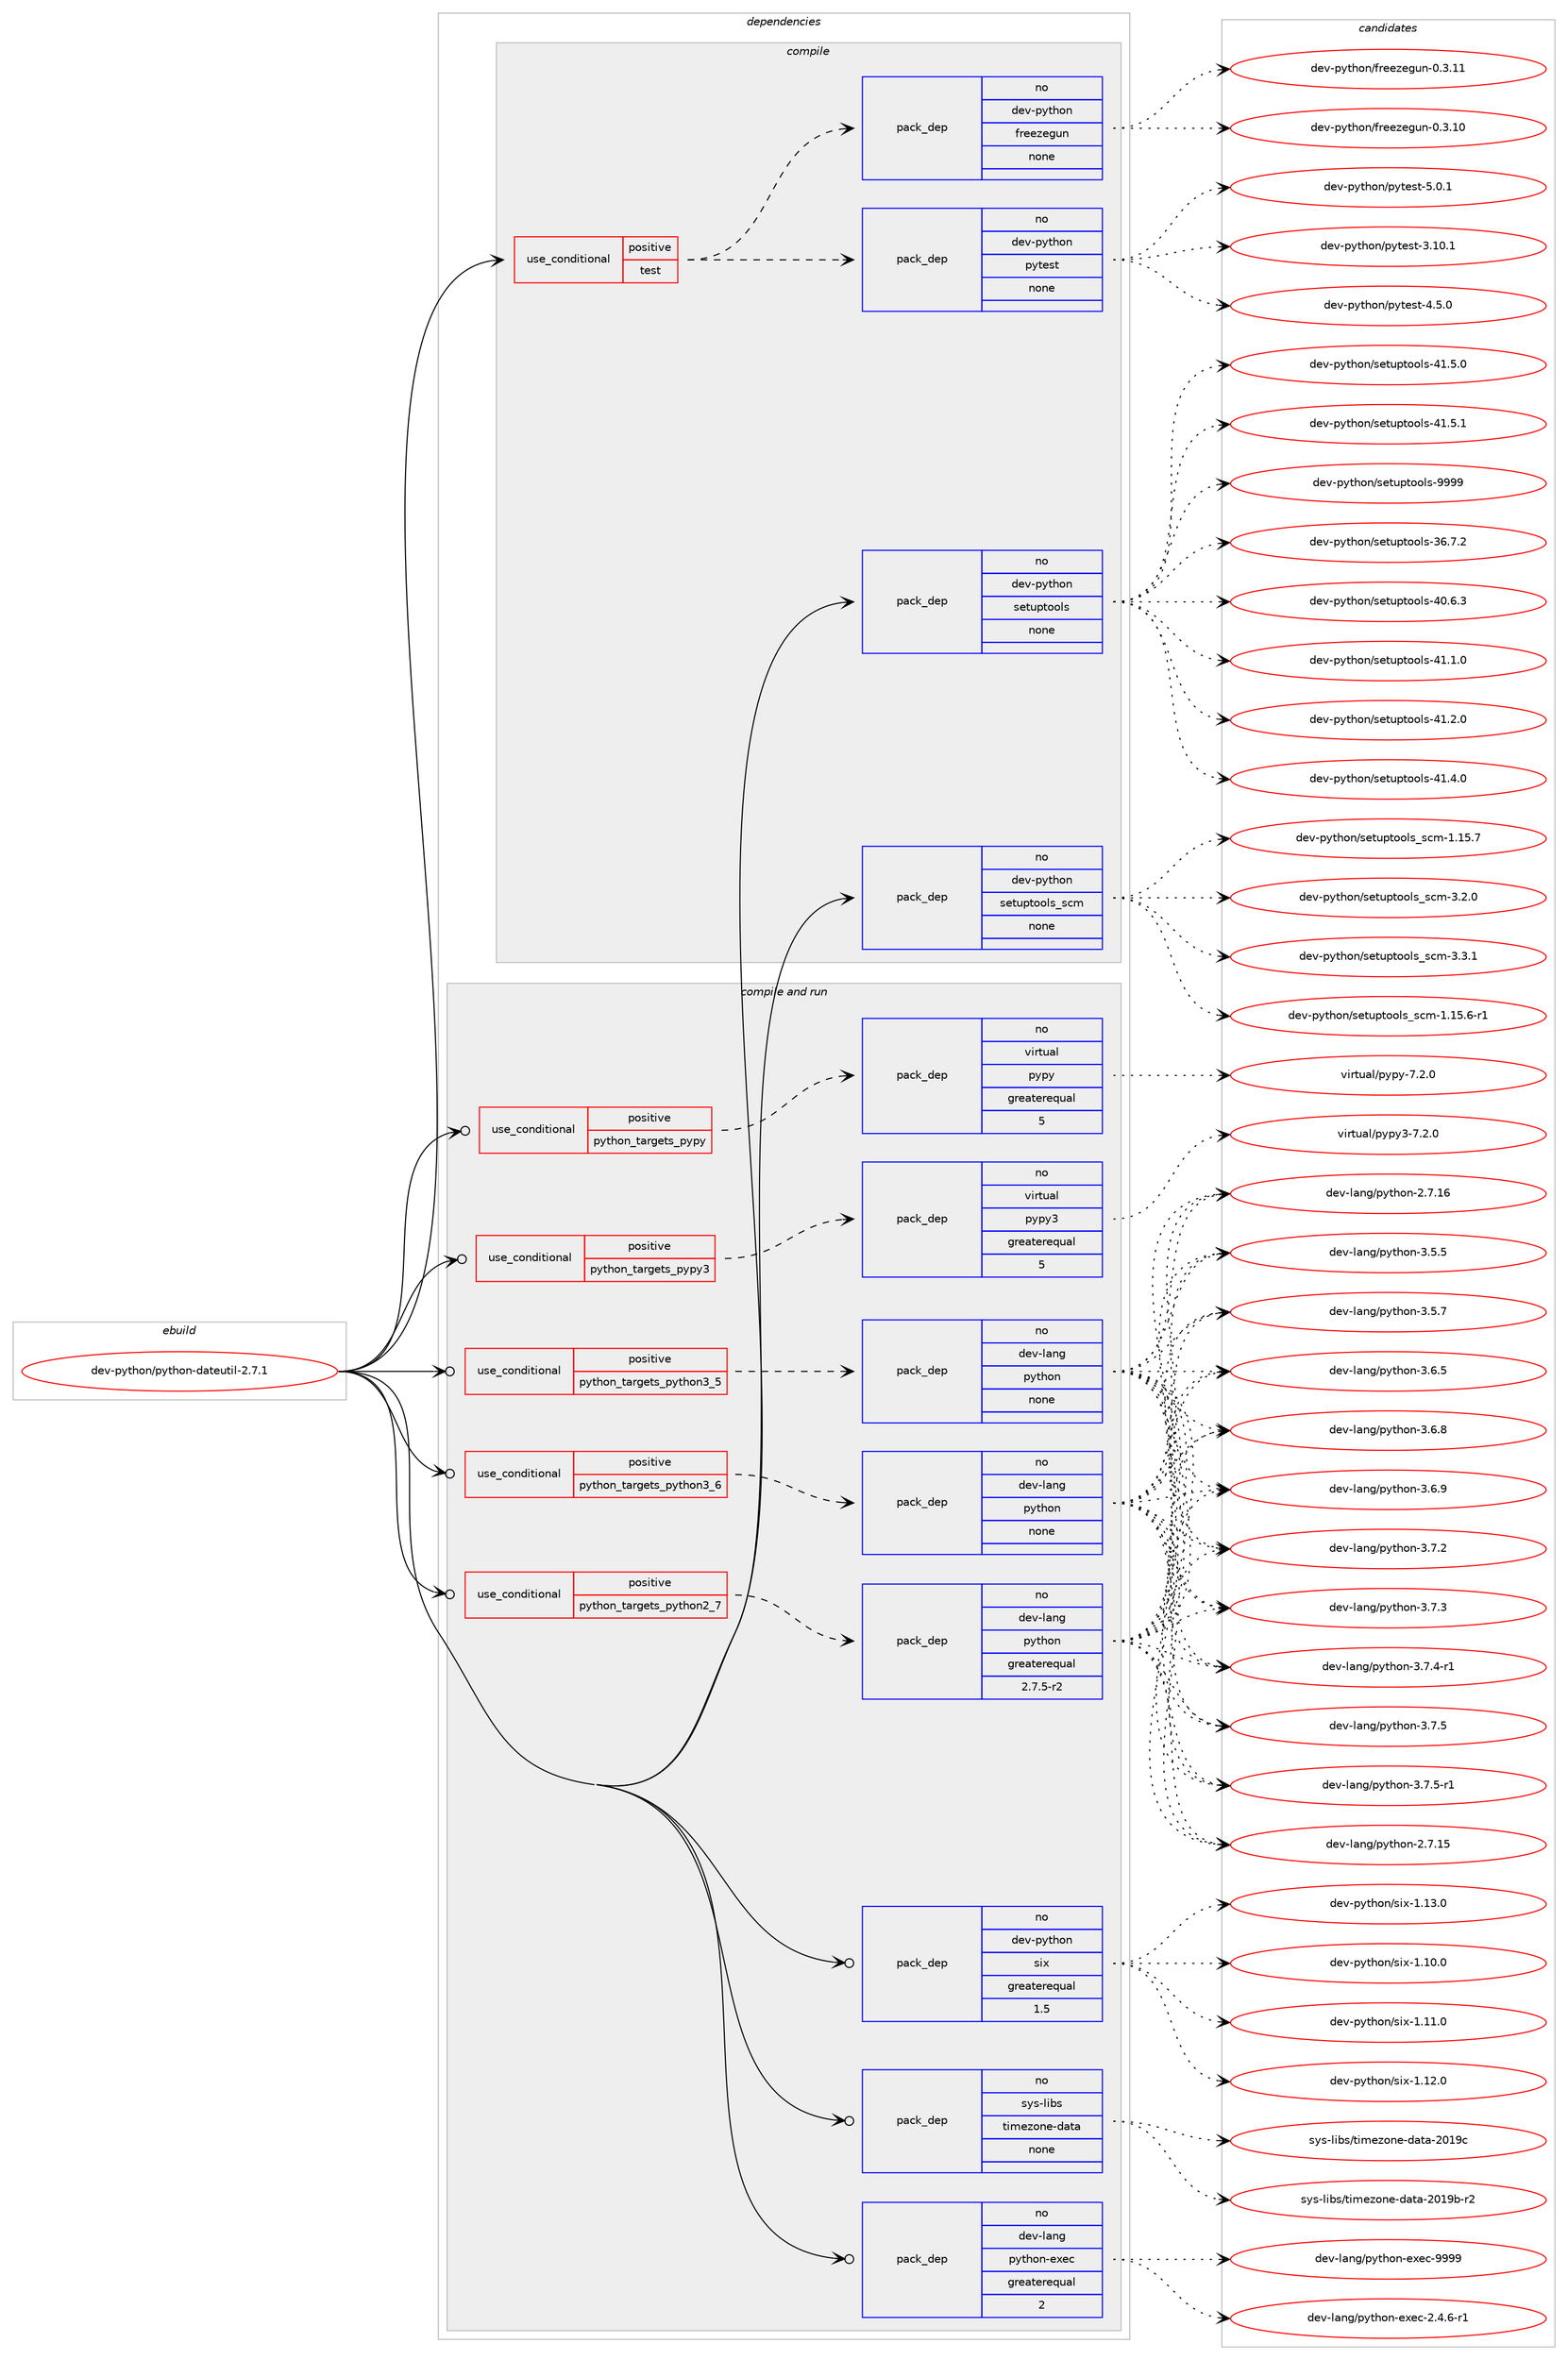 digraph prolog {

# *************
# Graph options
# *************

newrank=true;
concentrate=true;
compound=true;
graph [rankdir=LR,fontname=Helvetica,fontsize=10,ranksep=1.5];#, ranksep=2.5, nodesep=0.2];
edge  [arrowhead=vee];
node  [fontname=Helvetica,fontsize=10];

# **********
# The ebuild
# **********

subgraph cluster_leftcol {
color=gray;
rank=same;
label=<<i>ebuild</i>>;
id [label="dev-python/python-dateutil-2.7.1", color=red, width=4, href="../dev-python/python-dateutil-2.7.1.svg"];
}

# ****************
# The dependencies
# ****************

subgraph cluster_midcol {
color=gray;
label=<<i>dependencies</i>>;
subgraph cluster_compile {
fillcolor="#eeeeee";
style=filled;
label=<<i>compile</i>>;
subgraph cond147369 {
dependency630509 [label=<<TABLE BORDER="0" CELLBORDER="1" CELLSPACING="0" CELLPADDING="4"><TR><TD ROWSPAN="3" CELLPADDING="10">use_conditional</TD></TR><TR><TD>positive</TD></TR><TR><TD>test</TD></TR></TABLE>>, shape=none, color=red];
subgraph pack471269 {
dependency630510 [label=<<TABLE BORDER="0" CELLBORDER="1" CELLSPACING="0" CELLPADDING="4" WIDTH="220"><TR><TD ROWSPAN="6" CELLPADDING="30">pack_dep</TD></TR><TR><TD WIDTH="110">no</TD></TR><TR><TD>dev-python</TD></TR><TR><TD>pytest</TD></TR><TR><TD>none</TD></TR><TR><TD></TD></TR></TABLE>>, shape=none, color=blue];
}
dependency630509:e -> dependency630510:w [weight=20,style="dashed",arrowhead="vee"];
subgraph pack471270 {
dependency630511 [label=<<TABLE BORDER="0" CELLBORDER="1" CELLSPACING="0" CELLPADDING="4" WIDTH="220"><TR><TD ROWSPAN="6" CELLPADDING="30">pack_dep</TD></TR><TR><TD WIDTH="110">no</TD></TR><TR><TD>dev-python</TD></TR><TR><TD>freezegun</TD></TR><TR><TD>none</TD></TR><TR><TD></TD></TR></TABLE>>, shape=none, color=blue];
}
dependency630509:e -> dependency630511:w [weight=20,style="dashed",arrowhead="vee"];
}
id:e -> dependency630509:w [weight=20,style="solid",arrowhead="vee"];
subgraph pack471271 {
dependency630512 [label=<<TABLE BORDER="0" CELLBORDER="1" CELLSPACING="0" CELLPADDING="4" WIDTH="220"><TR><TD ROWSPAN="6" CELLPADDING="30">pack_dep</TD></TR><TR><TD WIDTH="110">no</TD></TR><TR><TD>dev-python</TD></TR><TR><TD>setuptools</TD></TR><TR><TD>none</TD></TR><TR><TD></TD></TR></TABLE>>, shape=none, color=blue];
}
id:e -> dependency630512:w [weight=20,style="solid",arrowhead="vee"];
subgraph pack471272 {
dependency630513 [label=<<TABLE BORDER="0" CELLBORDER="1" CELLSPACING="0" CELLPADDING="4" WIDTH="220"><TR><TD ROWSPAN="6" CELLPADDING="30">pack_dep</TD></TR><TR><TD WIDTH="110">no</TD></TR><TR><TD>dev-python</TD></TR><TR><TD>setuptools_scm</TD></TR><TR><TD>none</TD></TR><TR><TD></TD></TR></TABLE>>, shape=none, color=blue];
}
id:e -> dependency630513:w [weight=20,style="solid",arrowhead="vee"];
}
subgraph cluster_compileandrun {
fillcolor="#eeeeee";
style=filled;
label=<<i>compile and run</i>>;
subgraph cond147370 {
dependency630514 [label=<<TABLE BORDER="0" CELLBORDER="1" CELLSPACING="0" CELLPADDING="4"><TR><TD ROWSPAN="3" CELLPADDING="10">use_conditional</TD></TR><TR><TD>positive</TD></TR><TR><TD>python_targets_pypy</TD></TR></TABLE>>, shape=none, color=red];
subgraph pack471273 {
dependency630515 [label=<<TABLE BORDER="0" CELLBORDER="1" CELLSPACING="0" CELLPADDING="4" WIDTH="220"><TR><TD ROWSPAN="6" CELLPADDING="30">pack_dep</TD></TR><TR><TD WIDTH="110">no</TD></TR><TR><TD>virtual</TD></TR><TR><TD>pypy</TD></TR><TR><TD>greaterequal</TD></TR><TR><TD>5</TD></TR></TABLE>>, shape=none, color=blue];
}
dependency630514:e -> dependency630515:w [weight=20,style="dashed",arrowhead="vee"];
}
id:e -> dependency630514:w [weight=20,style="solid",arrowhead="odotvee"];
subgraph cond147371 {
dependency630516 [label=<<TABLE BORDER="0" CELLBORDER="1" CELLSPACING="0" CELLPADDING="4"><TR><TD ROWSPAN="3" CELLPADDING="10">use_conditional</TD></TR><TR><TD>positive</TD></TR><TR><TD>python_targets_pypy3</TD></TR></TABLE>>, shape=none, color=red];
subgraph pack471274 {
dependency630517 [label=<<TABLE BORDER="0" CELLBORDER="1" CELLSPACING="0" CELLPADDING="4" WIDTH="220"><TR><TD ROWSPAN="6" CELLPADDING="30">pack_dep</TD></TR><TR><TD WIDTH="110">no</TD></TR><TR><TD>virtual</TD></TR><TR><TD>pypy3</TD></TR><TR><TD>greaterequal</TD></TR><TR><TD>5</TD></TR></TABLE>>, shape=none, color=blue];
}
dependency630516:e -> dependency630517:w [weight=20,style="dashed",arrowhead="vee"];
}
id:e -> dependency630516:w [weight=20,style="solid",arrowhead="odotvee"];
subgraph cond147372 {
dependency630518 [label=<<TABLE BORDER="0" CELLBORDER="1" CELLSPACING="0" CELLPADDING="4"><TR><TD ROWSPAN="3" CELLPADDING="10">use_conditional</TD></TR><TR><TD>positive</TD></TR><TR><TD>python_targets_python2_7</TD></TR></TABLE>>, shape=none, color=red];
subgraph pack471275 {
dependency630519 [label=<<TABLE BORDER="0" CELLBORDER="1" CELLSPACING="0" CELLPADDING="4" WIDTH="220"><TR><TD ROWSPAN="6" CELLPADDING="30">pack_dep</TD></TR><TR><TD WIDTH="110">no</TD></TR><TR><TD>dev-lang</TD></TR><TR><TD>python</TD></TR><TR><TD>greaterequal</TD></TR><TR><TD>2.7.5-r2</TD></TR></TABLE>>, shape=none, color=blue];
}
dependency630518:e -> dependency630519:w [weight=20,style="dashed",arrowhead="vee"];
}
id:e -> dependency630518:w [weight=20,style="solid",arrowhead="odotvee"];
subgraph cond147373 {
dependency630520 [label=<<TABLE BORDER="0" CELLBORDER="1" CELLSPACING="0" CELLPADDING="4"><TR><TD ROWSPAN="3" CELLPADDING="10">use_conditional</TD></TR><TR><TD>positive</TD></TR><TR><TD>python_targets_python3_5</TD></TR></TABLE>>, shape=none, color=red];
subgraph pack471276 {
dependency630521 [label=<<TABLE BORDER="0" CELLBORDER="1" CELLSPACING="0" CELLPADDING="4" WIDTH="220"><TR><TD ROWSPAN="6" CELLPADDING="30">pack_dep</TD></TR><TR><TD WIDTH="110">no</TD></TR><TR><TD>dev-lang</TD></TR><TR><TD>python</TD></TR><TR><TD>none</TD></TR><TR><TD></TD></TR></TABLE>>, shape=none, color=blue];
}
dependency630520:e -> dependency630521:w [weight=20,style="dashed",arrowhead="vee"];
}
id:e -> dependency630520:w [weight=20,style="solid",arrowhead="odotvee"];
subgraph cond147374 {
dependency630522 [label=<<TABLE BORDER="0" CELLBORDER="1" CELLSPACING="0" CELLPADDING="4"><TR><TD ROWSPAN="3" CELLPADDING="10">use_conditional</TD></TR><TR><TD>positive</TD></TR><TR><TD>python_targets_python3_6</TD></TR></TABLE>>, shape=none, color=red];
subgraph pack471277 {
dependency630523 [label=<<TABLE BORDER="0" CELLBORDER="1" CELLSPACING="0" CELLPADDING="4" WIDTH="220"><TR><TD ROWSPAN="6" CELLPADDING="30">pack_dep</TD></TR><TR><TD WIDTH="110">no</TD></TR><TR><TD>dev-lang</TD></TR><TR><TD>python</TD></TR><TR><TD>none</TD></TR><TR><TD></TD></TR></TABLE>>, shape=none, color=blue];
}
dependency630522:e -> dependency630523:w [weight=20,style="dashed",arrowhead="vee"];
}
id:e -> dependency630522:w [weight=20,style="solid",arrowhead="odotvee"];
subgraph pack471278 {
dependency630524 [label=<<TABLE BORDER="0" CELLBORDER="1" CELLSPACING="0" CELLPADDING="4" WIDTH="220"><TR><TD ROWSPAN="6" CELLPADDING="30">pack_dep</TD></TR><TR><TD WIDTH="110">no</TD></TR><TR><TD>dev-lang</TD></TR><TR><TD>python-exec</TD></TR><TR><TD>greaterequal</TD></TR><TR><TD>2</TD></TR></TABLE>>, shape=none, color=blue];
}
id:e -> dependency630524:w [weight=20,style="solid",arrowhead="odotvee"];
subgraph pack471279 {
dependency630525 [label=<<TABLE BORDER="0" CELLBORDER="1" CELLSPACING="0" CELLPADDING="4" WIDTH="220"><TR><TD ROWSPAN="6" CELLPADDING="30">pack_dep</TD></TR><TR><TD WIDTH="110">no</TD></TR><TR><TD>dev-python</TD></TR><TR><TD>six</TD></TR><TR><TD>greaterequal</TD></TR><TR><TD>1.5</TD></TR></TABLE>>, shape=none, color=blue];
}
id:e -> dependency630525:w [weight=20,style="solid",arrowhead="odotvee"];
subgraph pack471280 {
dependency630526 [label=<<TABLE BORDER="0" CELLBORDER="1" CELLSPACING="0" CELLPADDING="4" WIDTH="220"><TR><TD ROWSPAN="6" CELLPADDING="30">pack_dep</TD></TR><TR><TD WIDTH="110">no</TD></TR><TR><TD>sys-libs</TD></TR><TR><TD>timezone-data</TD></TR><TR><TD>none</TD></TR><TR><TD></TD></TR></TABLE>>, shape=none, color=blue];
}
id:e -> dependency630526:w [weight=20,style="solid",arrowhead="odotvee"];
}
subgraph cluster_run {
fillcolor="#eeeeee";
style=filled;
label=<<i>run</i>>;
}
}

# **************
# The candidates
# **************

subgraph cluster_choices {
rank=same;
color=gray;
label=<<i>candidates</i>>;

subgraph choice471269 {
color=black;
nodesep=1;
choice100101118451121211161041111104711212111610111511645514649484649 [label="dev-python/pytest-3.10.1", color=red, width=4,href="../dev-python/pytest-3.10.1.svg"];
choice1001011184511212111610411111047112121116101115116455246534648 [label="dev-python/pytest-4.5.0", color=red, width=4,href="../dev-python/pytest-4.5.0.svg"];
choice1001011184511212111610411111047112121116101115116455346484649 [label="dev-python/pytest-5.0.1", color=red, width=4,href="../dev-python/pytest-5.0.1.svg"];
dependency630510:e -> choice100101118451121211161041111104711212111610111511645514649484649:w [style=dotted,weight="100"];
dependency630510:e -> choice1001011184511212111610411111047112121116101115116455246534648:w [style=dotted,weight="100"];
dependency630510:e -> choice1001011184511212111610411111047112121116101115116455346484649:w [style=dotted,weight="100"];
}
subgraph choice471270 {
color=black;
nodesep=1;
choice100101118451121211161041111104710211410110112210110311711045484651464948 [label="dev-python/freezegun-0.3.10", color=red, width=4,href="../dev-python/freezegun-0.3.10.svg"];
choice100101118451121211161041111104710211410110112210110311711045484651464949 [label="dev-python/freezegun-0.3.11", color=red, width=4,href="../dev-python/freezegun-0.3.11.svg"];
dependency630511:e -> choice100101118451121211161041111104710211410110112210110311711045484651464948:w [style=dotted,weight="100"];
dependency630511:e -> choice100101118451121211161041111104710211410110112210110311711045484651464949:w [style=dotted,weight="100"];
}
subgraph choice471271 {
color=black;
nodesep=1;
choice100101118451121211161041111104711510111611711211611111110811545515446554650 [label="dev-python/setuptools-36.7.2", color=red, width=4,href="../dev-python/setuptools-36.7.2.svg"];
choice100101118451121211161041111104711510111611711211611111110811545524846544651 [label="dev-python/setuptools-40.6.3", color=red, width=4,href="../dev-python/setuptools-40.6.3.svg"];
choice100101118451121211161041111104711510111611711211611111110811545524946494648 [label="dev-python/setuptools-41.1.0", color=red, width=4,href="../dev-python/setuptools-41.1.0.svg"];
choice100101118451121211161041111104711510111611711211611111110811545524946504648 [label="dev-python/setuptools-41.2.0", color=red, width=4,href="../dev-python/setuptools-41.2.0.svg"];
choice100101118451121211161041111104711510111611711211611111110811545524946524648 [label="dev-python/setuptools-41.4.0", color=red, width=4,href="../dev-python/setuptools-41.4.0.svg"];
choice100101118451121211161041111104711510111611711211611111110811545524946534648 [label="dev-python/setuptools-41.5.0", color=red, width=4,href="../dev-python/setuptools-41.5.0.svg"];
choice100101118451121211161041111104711510111611711211611111110811545524946534649 [label="dev-python/setuptools-41.5.1", color=red, width=4,href="../dev-python/setuptools-41.5.1.svg"];
choice10010111845112121116104111110471151011161171121161111111081154557575757 [label="dev-python/setuptools-9999", color=red, width=4,href="../dev-python/setuptools-9999.svg"];
dependency630512:e -> choice100101118451121211161041111104711510111611711211611111110811545515446554650:w [style=dotted,weight="100"];
dependency630512:e -> choice100101118451121211161041111104711510111611711211611111110811545524846544651:w [style=dotted,weight="100"];
dependency630512:e -> choice100101118451121211161041111104711510111611711211611111110811545524946494648:w [style=dotted,weight="100"];
dependency630512:e -> choice100101118451121211161041111104711510111611711211611111110811545524946504648:w [style=dotted,weight="100"];
dependency630512:e -> choice100101118451121211161041111104711510111611711211611111110811545524946524648:w [style=dotted,weight="100"];
dependency630512:e -> choice100101118451121211161041111104711510111611711211611111110811545524946534648:w [style=dotted,weight="100"];
dependency630512:e -> choice100101118451121211161041111104711510111611711211611111110811545524946534649:w [style=dotted,weight="100"];
dependency630512:e -> choice10010111845112121116104111110471151011161171121161111111081154557575757:w [style=dotted,weight="100"];
}
subgraph choice471272 {
color=black;
nodesep=1;
choice10010111845112121116104111110471151011161171121161111111081159511599109454946495346544511449 [label="dev-python/setuptools_scm-1.15.6-r1", color=red, width=4,href="../dev-python/setuptools_scm-1.15.6-r1.svg"];
choice1001011184511212111610411111047115101116117112116111111108115951159910945494649534655 [label="dev-python/setuptools_scm-1.15.7", color=red, width=4,href="../dev-python/setuptools_scm-1.15.7.svg"];
choice10010111845112121116104111110471151011161171121161111111081159511599109455146504648 [label="dev-python/setuptools_scm-3.2.0", color=red, width=4,href="../dev-python/setuptools_scm-3.2.0.svg"];
choice10010111845112121116104111110471151011161171121161111111081159511599109455146514649 [label="dev-python/setuptools_scm-3.3.1", color=red, width=4,href="../dev-python/setuptools_scm-3.3.1.svg"];
dependency630513:e -> choice10010111845112121116104111110471151011161171121161111111081159511599109454946495346544511449:w [style=dotted,weight="100"];
dependency630513:e -> choice1001011184511212111610411111047115101116117112116111111108115951159910945494649534655:w [style=dotted,weight="100"];
dependency630513:e -> choice10010111845112121116104111110471151011161171121161111111081159511599109455146504648:w [style=dotted,weight="100"];
dependency630513:e -> choice10010111845112121116104111110471151011161171121161111111081159511599109455146514649:w [style=dotted,weight="100"];
}
subgraph choice471273 {
color=black;
nodesep=1;
choice1181051141161179710847112121112121455546504648 [label="virtual/pypy-7.2.0", color=red, width=4,href="../virtual/pypy-7.2.0.svg"];
dependency630515:e -> choice1181051141161179710847112121112121455546504648:w [style=dotted,weight="100"];
}
subgraph choice471274 {
color=black;
nodesep=1;
choice118105114116117971084711212111212151455546504648 [label="virtual/pypy3-7.2.0", color=red, width=4,href="../virtual/pypy3-7.2.0.svg"];
dependency630517:e -> choice118105114116117971084711212111212151455546504648:w [style=dotted,weight="100"];
}
subgraph choice471275 {
color=black;
nodesep=1;
choice10010111845108971101034711212111610411111045504655464953 [label="dev-lang/python-2.7.15", color=red, width=4,href="../dev-lang/python-2.7.15.svg"];
choice10010111845108971101034711212111610411111045504655464954 [label="dev-lang/python-2.7.16", color=red, width=4,href="../dev-lang/python-2.7.16.svg"];
choice100101118451089711010347112121116104111110455146534653 [label="dev-lang/python-3.5.5", color=red, width=4,href="../dev-lang/python-3.5.5.svg"];
choice100101118451089711010347112121116104111110455146534655 [label="dev-lang/python-3.5.7", color=red, width=4,href="../dev-lang/python-3.5.7.svg"];
choice100101118451089711010347112121116104111110455146544653 [label="dev-lang/python-3.6.5", color=red, width=4,href="../dev-lang/python-3.6.5.svg"];
choice100101118451089711010347112121116104111110455146544656 [label="dev-lang/python-3.6.8", color=red, width=4,href="../dev-lang/python-3.6.8.svg"];
choice100101118451089711010347112121116104111110455146544657 [label="dev-lang/python-3.6.9", color=red, width=4,href="../dev-lang/python-3.6.9.svg"];
choice100101118451089711010347112121116104111110455146554650 [label="dev-lang/python-3.7.2", color=red, width=4,href="../dev-lang/python-3.7.2.svg"];
choice100101118451089711010347112121116104111110455146554651 [label="dev-lang/python-3.7.3", color=red, width=4,href="../dev-lang/python-3.7.3.svg"];
choice1001011184510897110103471121211161041111104551465546524511449 [label="dev-lang/python-3.7.4-r1", color=red, width=4,href="../dev-lang/python-3.7.4-r1.svg"];
choice100101118451089711010347112121116104111110455146554653 [label="dev-lang/python-3.7.5", color=red, width=4,href="../dev-lang/python-3.7.5.svg"];
choice1001011184510897110103471121211161041111104551465546534511449 [label="dev-lang/python-3.7.5-r1", color=red, width=4,href="../dev-lang/python-3.7.5-r1.svg"];
dependency630519:e -> choice10010111845108971101034711212111610411111045504655464953:w [style=dotted,weight="100"];
dependency630519:e -> choice10010111845108971101034711212111610411111045504655464954:w [style=dotted,weight="100"];
dependency630519:e -> choice100101118451089711010347112121116104111110455146534653:w [style=dotted,weight="100"];
dependency630519:e -> choice100101118451089711010347112121116104111110455146534655:w [style=dotted,weight="100"];
dependency630519:e -> choice100101118451089711010347112121116104111110455146544653:w [style=dotted,weight="100"];
dependency630519:e -> choice100101118451089711010347112121116104111110455146544656:w [style=dotted,weight="100"];
dependency630519:e -> choice100101118451089711010347112121116104111110455146544657:w [style=dotted,weight="100"];
dependency630519:e -> choice100101118451089711010347112121116104111110455146554650:w [style=dotted,weight="100"];
dependency630519:e -> choice100101118451089711010347112121116104111110455146554651:w [style=dotted,weight="100"];
dependency630519:e -> choice1001011184510897110103471121211161041111104551465546524511449:w [style=dotted,weight="100"];
dependency630519:e -> choice100101118451089711010347112121116104111110455146554653:w [style=dotted,weight="100"];
dependency630519:e -> choice1001011184510897110103471121211161041111104551465546534511449:w [style=dotted,weight="100"];
}
subgraph choice471276 {
color=black;
nodesep=1;
choice10010111845108971101034711212111610411111045504655464953 [label="dev-lang/python-2.7.15", color=red, width=4,href="../dev-lang/python-2.7.15.svg"];
choice10010111845108971101034711212111610411111045504655464954 [label="dev-lang/python-2.7.16", color=red, width=4,href="../dev-lang/python-2.7.16.svg"];
choice100101118451089711010347112121116104111110455146534653 [label="dev-lang/python-3.5.5", color=red, width=4,href="../dev-lang/python-3.5.5.svg"];
choice100101118451089711010347112121116104111110455146534655 [label="dev-lang/python-3.5.7", color=red, width=4,href="../dev-lang/python-3.5.7.svg"];
choice100101118451089711010347112121116104111110455146544653 [label="dev-lang/python-3.6.5", color=red, width=4,href="../dev-lang/python-3.6.5.svg"];
choice100101118451089711010347112121116104111110455146544656 [label="dev-lang/python-3.6.8", color=red, width=4,href="../dev-lang/python-3.6.8.svg"];
choice100101118451089711010347112121116104111110455146544657 [label="dev-lang/python-3.6.9", color=red, width=4,href="../dev-lang/python-3.6.9.svg"];
choice100101118451089711010347112121116104111110455146554650 [label="dev-lang/python-3.7.2", color=red, width=4,href="../dev-lang/python-3.7.2.svg"];
choice100101118451089711010347112121116104111110455146554651 [label="dev-lang/python-3.7.3", color=red, width=4,href="../dev-lang/python-3.7.3.svg"];
choice1001011184510897110103471121211161041111104551465546524511449 [label="dev-lang/python-3.7.4-r1", color=red, width=4,href="../dev-lang/python-3.7.4-r1.svg"];
choice100101118451089711010347112121116104111110455146554653 [label="dev-lang/python-3.7.5", color=red, width=4,href="../dev-lang/python-3.7.5.svg"];
choice1001011184510897110103471121211161041111104551465546534511449 [label="dev-lang/python-3.7.5-r1", color=red, width=4,href="../dev-lang/python-3.7.5-r1.svg"];
dependency630521:e -> choice10010111845108971101034711212111610411111045504655464953:w [style=dotted,weight="100"];
dependency630521:e -> choice10010111845108971101034711212111610411111045504655464954:w [style=dotted,weight="100"];
dependency630521:e -> choice100101118451089711010347112121116104111110455146534653:w [style=dotted,weight="100"];
dependency630521:e -> choice100101118451089711010347112121116104111110455146534655:w [style=dotted,weight="100"];
dependency630521:e -> choice100101118451089711010347112121116104111110455146544653:w [style=dotted,weight="100"];
dependency630521:e -> choice100101118451089711010347112121116104111110455146544656:w [style=dotted,weight="100"];
dependency630521:e -> choice100101118451089711010347112121116104111110455146544657:w [style=dotted,weight="100"];
dependency630521:e -> choice100101118451089711010347112121116104111110455146554650:w [style=dotted,weight="100"];
dependency630521:e -> choice100101118451089711010347112121116104111110455146554651:w [style=dotted,weight="100"];
dependency630521:e -> choice1001011184510897110103471121211161041111104551465546524511449:w [style=dotted,weight="100"];
dependency630521:e -> choice100101118451089711010347112121116104111110455146554653:w [style=dotted,weight="100"];
dependency630521:e -> choice1001011184510897110103471121211161041111104551465546534511449:w [style=dotted,weight="100"];
}
subgraph choice471277 {
color=black;
nodesep=1;
choice10010111845108971101034711212111610411111045504655464953 [label="dev-lang/python-2.7.15", color=red, width=4,href="../dev-lang/python-2.7.15.svg"];
choice10010111845108971101034711212111610411111045504655464954 [label="dev-lang/python-2.7.16", color=red, width=4,href="../dev-lang/python-2.7.16.svg"];
choice100101118451089711010347112121116104111110455146534653 [label="dev-lang/python-3.5.5", color=red, width=4,href="../dev-lang/python-3.5.5.svg"];
choice100101118451089711010347112121116104111110455146534655 [label="dev-lang/python-3.5.7", color=red, width=4,href="../dev-lang/python-3.5.7.svg"];
choice100101118451089711010347112121116104111110455146544653 [label="dev-lang/python-3.6.5", color=red, width=4,href="../dev-lang/python-3.6.5.svg"];
choice100101118451089711010347112121116104111110455146544656 [label="dev-lang/python-3.6.8", color=red, width=4,href="../dev-lang/python-3.6.8.svg"];
choice100101118451089711010347112121116104111110455146544657 [label="dev-lang/python-3.6.9", color=red, width=4,href="../dev-lang/python-3.6.9.svg"];
choice100101118451089711010347112121116104111110455146554650 [label="dev-lang/python-3.7.2", color=red, width=4,href="../dev-lang/python-3.7.2.svg"];
choice100101118451089711010347112121116104111110455146554651 [label="dev-lang/python-3.7.3", color=red, width=4,href="../dev-lang/python-3.7.3.svg"];
choice1001011184510897110103471121211161041111104551465546524511449 [label="dev-lang/python-3.7.4-r1", color=red, width=4,href="../dev-lang/python-3.7.4-r1.svg"];
choice100101118451089711010347112121116104111110455146554653 [label="dev-lang/python-3.7.5", color=red, width=4,href="../dev-lang/python-3.7.5.svg"];
choice1001011184510897110103471121211161041111104551465546534511449 [label="dev-lang/python-3.7.5-r1", color=red, width=4,href="../dev-lang/python-3.7.5-r1.svg"];
dependency630523:e -> choice10010111845108971101034711212111610411111045504655464953:w [style=dotted,weight="100"];
dependency630523:e -> choice10010111845108971101034711212111610411111045504655464954:w [style=dotted,weight="100"];
dependency630523:e -> choice100101118451089711010347112121116104111110455146534653:w [style=dotted,weight="100"];
dependency630523:e -> choice100101118451089711010347112121116104111110455146534655:w [style=dotted,weight="100"];
dependency630523:e -> choice100101118451089711010347112121116104111110455146544653:w [style=dotted,weight="100"];
dependency630523:e -> choice100101118451089711010347112121116104111110455146544656:w [style=dotted,weight="100"];
dependency630523:e -> choice100101118451089711010347112121116104111110455146544657:w [style=dotted,weight="100"];
dependency630523:e -> choice100101118451089711010347112121116104111110455146554650:w [style=dotted,weight="100"];
dependency630523:e -> choice100101118451089711010347112121116104111110455146554651:w [style=dotted,weight="100"];
dependency630523:e -> choice1001011184510897110103471121211161041111104551465546524511449:w [style=dotted,weight="100"];
dependency630523:e -> choice100101118451089711010347112121116104111110455146554653:w [style=dotted,weight="100"];
dependency630523:e -> choice1001011184510897110103471121211161041111104551465546534511449:w [style=dotted,weight="100"];
}
subgraph choice471278 {
color=black;
nodesep=1;
choice10010111845108971101034711212111610411111045101120101994550465246544511449 [label="dev-lang/python-exec-2.4.6-r1", color=red, width=4,href="../dev-lang/python-exec-2.4.6-r1.svg"];
choice10010111845108971101034711212111610411111045101120101994557575757 [label="dev-lang/python-exec-9999", color=red, width=4,href="../dev-lang/python-exec-9999.svg"];
dependency630524:e -> choice10010111845108971101034711212111610411111045101120101994550465246544511449:w [style=dotted,weight="100"];
dependency630524:e -> choice10010111845108971101034711212111610411111045101120101994557575757:w [style=dotted,weight="100"];
}
subgraph choice471279 {
color=black;
nodesep=1;
choice100101118451121211161041111104711510512045494649484648 [label="dev-python/six-1.10.0", color=red, width=4,href="../dev-python/six-1.10.0.svg"];
choice100101118451121211161041111104711510512045494649494648 [label="dev-python/six-1.11.0", color=red, width=4,href="../dev-python/six-1.11.0.svg"];
choice100101118451121211161041111104711510512045494649504648 [label="dev-python/six-1.12.0", color=red, width=4,href="../dev-python/six-1.12.0.svg"];
choice100101118451121211161041111104711510512045494649514648 [label="dev-python/six-1.13.0", color=red, width=4,href="../dev-python/six-1.13.0.svg"];
dependency630525:e -> choice100101118451121211161041111104711510512045494649484648:w [style=dotted,weight="100"];
dependency630525:e -> choice100101118451121211161041111104711510512045494649494648:w [style=dotted,weight="100"];
dependency630525:e -> choice100101118451121211161041111104711510512045494649504648:w [style=dotted,weight="100"];
dependency630525:e -> choice100101118451121211161041111104711510512045494649514648:w [style=dotted,weight="100"];
}
subgraph choice471280 {
color=black;
nodesep=1;
choice1151211154510810598115471161051091011221111101014510097116974550484957984511450 [label="sys-libs/timezone-data-2019b-r2", color=red, width=4,href="../sys-libs/timezone-data-2019b-r2.svg"];
choice115121115451081059811547116105109101122111110101451009711697455048495799 [label="sys-libs/timezone-data-2019c", color=red, width=4,href="../sys-libs/timezone-data-2019c.svg"];
dependency630526:e -> choice1151211154510810598115471161051091011221111101014510097116974550484957984511450:w [style=dotted,weight="100"];
dependency630526:e -> choice115121115451081059811547116105109101122111110101451009711697455048495799:w [style=dotted,weight="100"];
}
}

}
